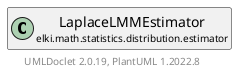 @startuml
    remove .*\.(Instance|Par|Parameterizer|Factory)$
    set namespaceSeparator none
    hide empty fields
    hide empty methods

    class "<size:14>LaplaceLMMEstimator.Par\n<size:10>elki.math.statistics.distribution.estimator" as elki.math.statistics.distribution.estimator.LaplaceLMMEstimator.Par [[LaplaceLMMEstimator.Par.html]] {
        +make(): LaplaceLMMEstimator
    }

    interface "<size:14>Parameterizer\n<size:10>elki.utilities.optionhandling" as elki.utilities.optionhandling.Parameterizer [[../../../../utilities/optionhandling/Parameterizer.html]] {
        {abstract} +make(): Object
    }
    class "<size:14>LaplaceLMMEstimator\n<size:10>elki.math.statistics.distribution.estimator" as elki.math.statistics.distribution.estimator.LaplaceLMMEstimator [[LaplaceLMMEstimator.html]]

    elki.utilities.optionhandling.Parameterizer <|.. elki.math.statistics.distribution.estimator.LaplaceLMMEstimator.Par
    elki.math.statistics.distribution.estimator.LaplaceLMMEstimator +-- elki.math.statistics.distribution.estimator.LaplaceLMMEstimator.Par

    center footer UMLDoclet 2.0.19, PlantUML 1.2022.8
@enduml

